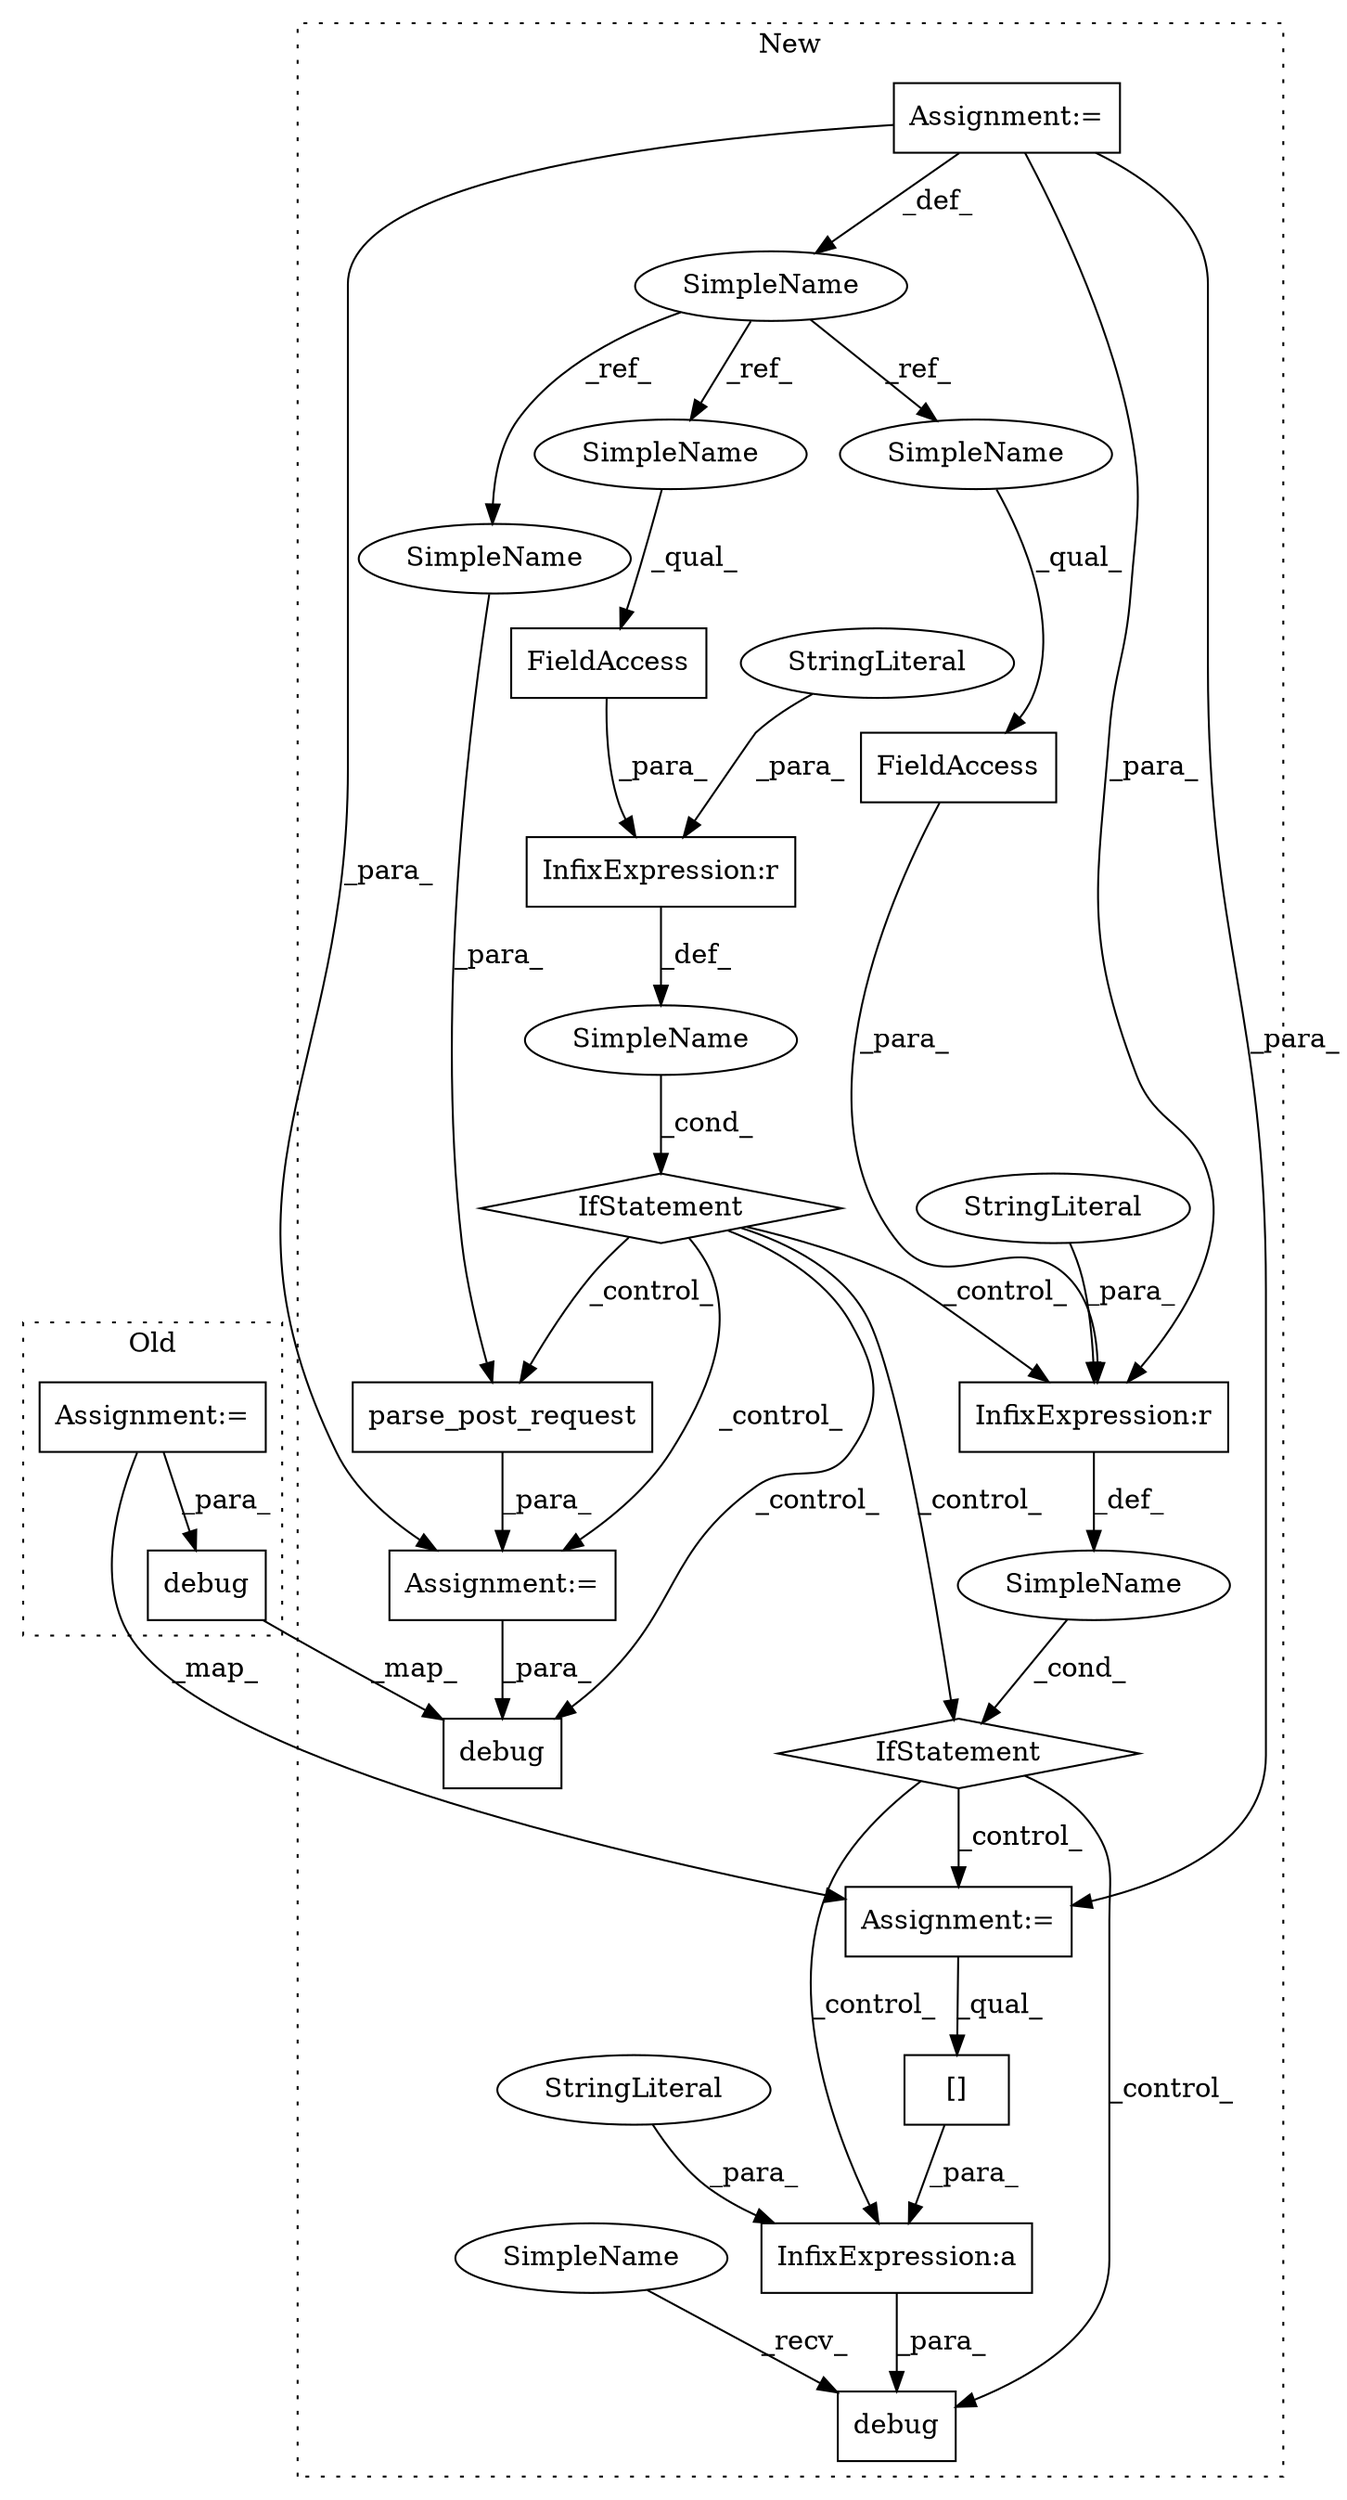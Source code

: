 digraph G {
subgraph cluster0 {
1 [label="debug" a="32" s="8763,8822" l="6,1" shape="box"];
19 [label="Assignment:=" a="7" s="8709" l="1" shape="box"];
label = "Old";
style="dotted";
}
subgraph cluster1 {
2 [label="debug" a="32" s="9173,9236" l="6,1" shape="box"];
3 [label="IfStatement" a="25" s="9069,9097" l="4,2" shape="diamond"];
4 [label="SimpleName" a="42" s="" l="" shape="ellipse"];
5 [label="InfixExpression:r" a="27" s="9087" l="4" shape="box"];
6 [label="FieldAccess" a="22" s="9073" l="14" shape="box"];
7 [label="SimpleName" a="42" s="8891" l="7" shape="ellipse"];
8 [label="FieldAccess" a="22" s="9263" l="14" shape="box"];
9 [label="debug" a="32" s="9369,9432" l="6,1" shape="box"];
10 [label="IfStatement" a="25" s="9259,9286" l="4,2" shape="diamond"];
11 [label="SimpleName" a="42" s="" l="" shape="ellipse"];
12 [label="parse_post_request" a="32" s="9125,9151" l="19,1" shape="box"];
13 [label="InfixExpression:r" a="27" s="9277" l="4" shape="box"];
14 [label="Assignment:=" a="7" s="9124" l="1" shape="box"];
15 [label="Assignment:=" a="7" s="8891" l="7" shape="box"];
16 [label="StringLiteral" a="45" s="9281" l="5" shape="ellipse"];
17 [label="StringLiteral" a="45" s="9091" l="6" shape="ellipse"];
18 [label="Assignment:=" a="7" s="9313" l="1" shape="box"];
20 [label="InfixExpression:a" a="27" s="9391" l="3" shape="box"];
21 [label="[]" a="2" s="9394,9431" l="16,1" shape="box"];
22 [label="StringLiteral" a="45" s="9375" l="16" shape="ellipse"];
23 [label="SimpleName" a="42" s="9144" l="7" shape="ellipse"];
24 [label="SimpleName" a="42" s="9263" l="7" shape="ellipse"];
25 [label="SimpleName" a="42" s="9073" l="7" shape="ellipse"];
26 [label="SimpleName" a="42" s="9358" l="10" shape="ellipse"];
label = "New";
style="dotted";
}
1 -> 2 [label="_map_"];
3 -> 2 [label="_control_"];
3 -> 12 [label="_control_"];
3 -> 13 [label="_control_"];
3 -> 10 [label="_control_"];
3 -> 14 [label="_control_"];
4 -> 3 [label="_cond_"];
5 -> 4 [label="_def_"];
6 -> 5 [label="_para_"];
7 -> 23 [label="_ref_"];
7 -> 25 [label="_ref_"];
7 -> 24 [label="_ref_"];
8 -> 13 [label="_para_"];
10 -> 18 [label="_control_"];
10 -> 9 [label="_control_"];
10 -> 20 [label="_control_"];
11 -> 10 [label="_cond_"];
12 -> 14 [label="_para_"];
13 -> 11 [label="_def_"];
14 -> 2 [label="_para_"];
15 -> 13 [label="_para_"];
15 -> 14 [label="_para_"];
15 -> 7 [label="_def_"];
15 -> 18 [label="_para_"];
16 -> 13 [label="_para_"];
17 -> 5 [label="_para_"];
18 -> 21 [label="_qual_"];
19 -> 18 [label="_map_"];
19 -> 1 [label="_para_"];
20 -> 9 [label="_para_"];
21 -> 20 [label="_para_"];
22 -> 20 [label="_para_"];
23 -> 12 [label="_para_"];
24 -> 8 [label="_qual_"];
25 -> 6 [label="_qual_"];
26 -> 9 [label="_recv_"];
}